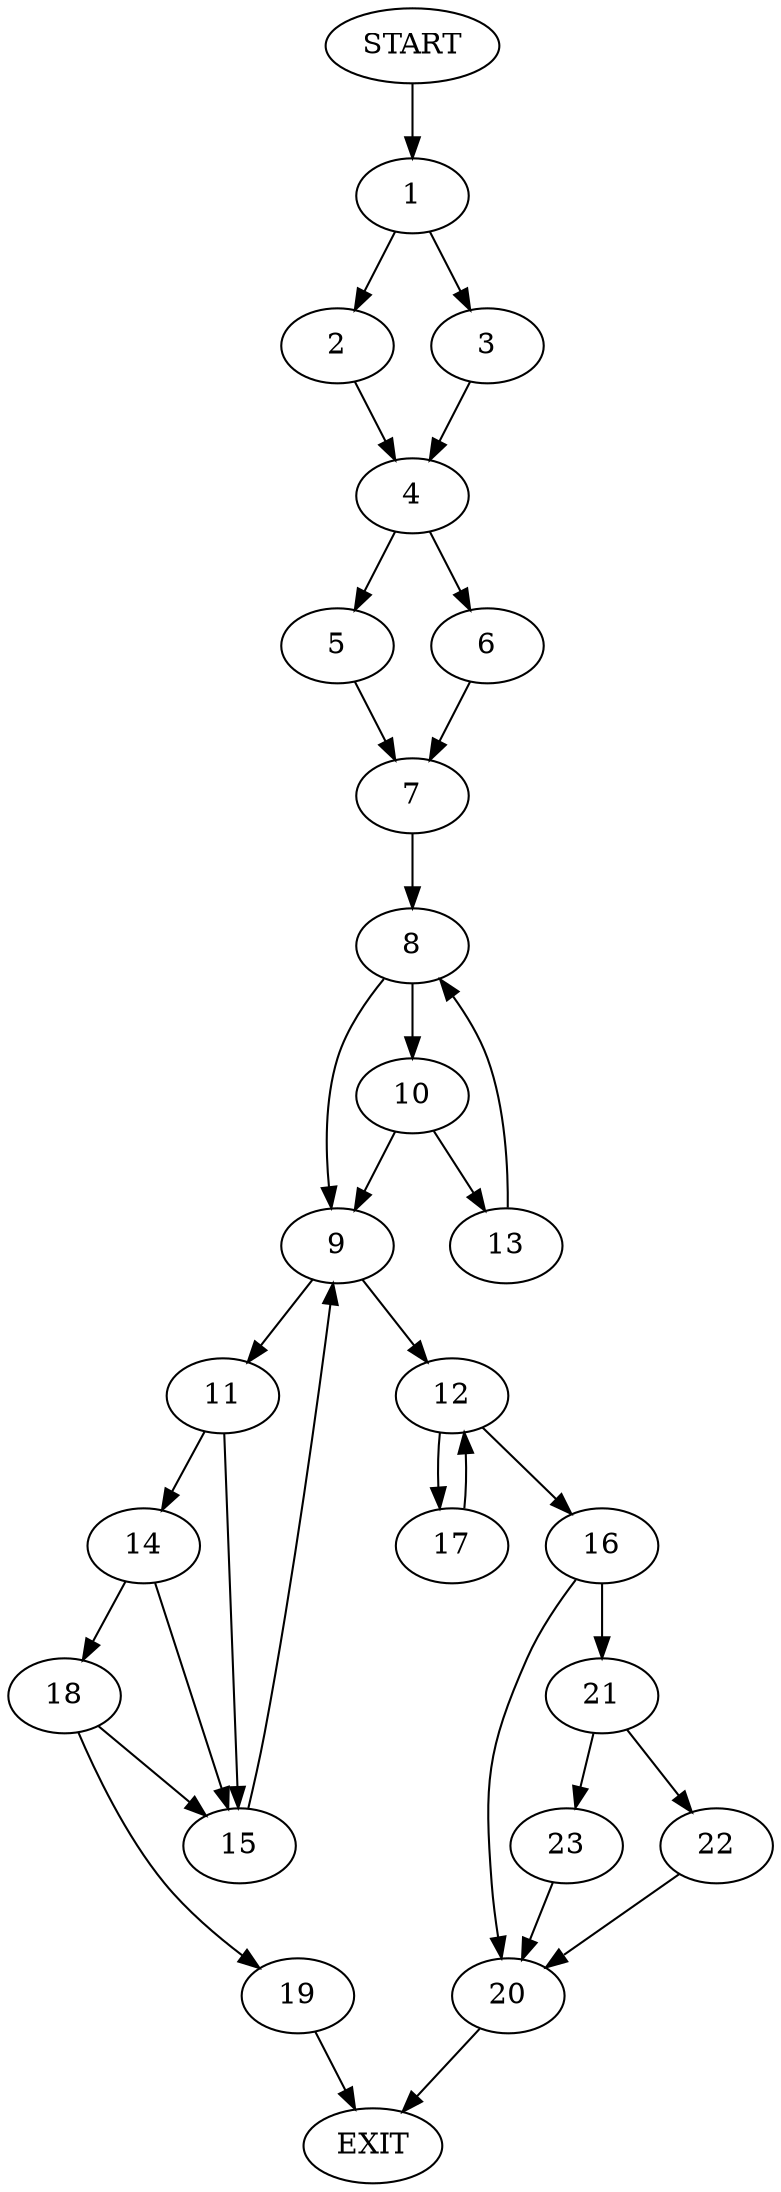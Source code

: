 digraph {
0 [label="START"]
24 [label="EXIT"]
0 -> 1
1 -> 2
1 -> 3
3 -> 4
2 -> 4
4 -> 5
4 -> 6
5 -> 7
6 -> 7
7 -> 8
8 -> 9
8 -> 10
9 -> 11
9 -> 12
10 -> 9
10 -> 13
13 -> 8
11 -> 14
11 -> 15
12 -> 16
12 -> 17
14 -> 18
14 -> 15
15 -> 9
18 -> 19
18 -> 15
19 -> 24
17 -> 12
16 -> 20
16 -> 21
21 -> 22
21 -> 23
20 -> 24
22 -> 20
23 -> 20
}
